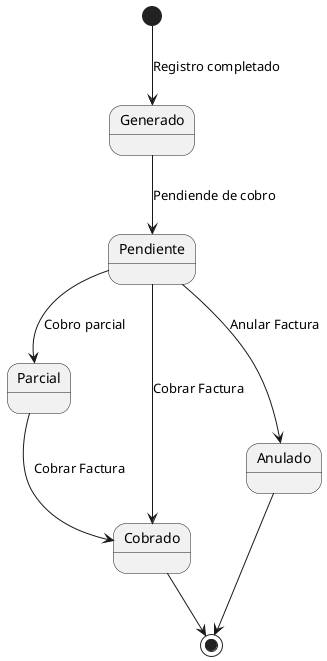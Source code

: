 @startuml estado-Factura
[*] --> Generado : Registro completado
Generado --> Pendiente : Pendiende de cobro
Pendiente --> Parcial : Cobro parcial
Pendiente --> Anulado : Anular Factura
Pendiente --> Cobrado: Cobrar Factura
Parcial --> Cobrado: Cobrar Factura
Cobrado -->[*]
Anulado -->[*]
@enduml